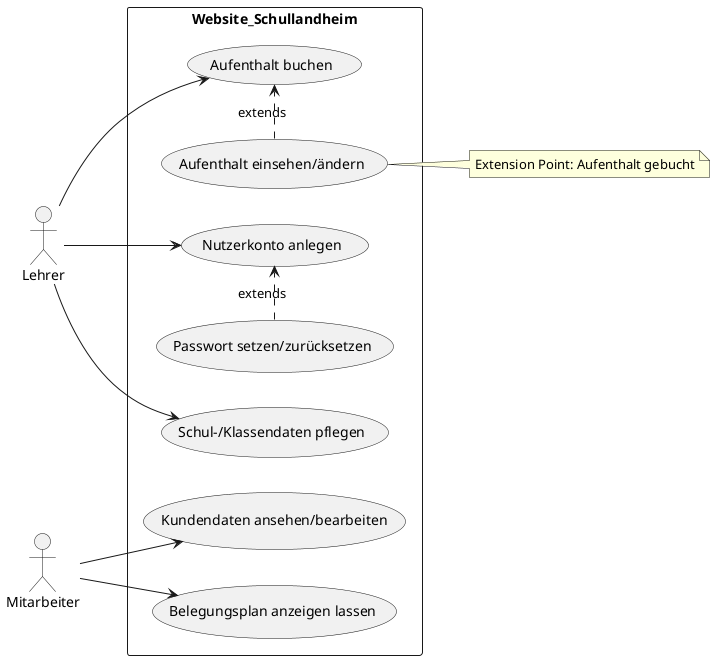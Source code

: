 @startuml Schullandheim
left to right direction
actor "Lehrer" as fc
actor "Mitarbeiter" as ma
rectangle Website_Schullandheim {
  usecase "Aufenthalt buchen" as UC1
  usecase "Aufenthalt einsehen/ändern" as UC_Auf_ans
  usecase "Nutzerkonto anlegen" as UC2
  usecase "Passwort setzen/zurücksetzen" as UC_PW
  usecase "Schul-/Klassendaten pflegen" as UC_Daten
  usecase "Kundendaten ansehen/bearbeiten" as UC_KUNDE
  usecase "Belegungsplan anzeigen lassen" as UC_BELEGPLAN

  (UC_Auf_ans) .> (UC1) : extends
  (UC_PW) .> (UC2) : extends
}
fc --> UC1
fc --> UC2
fc --> UC_Daten
'fc --> UC_PW
'fc --> UC_Auf_ans


note "Extension Point: Aufenthalt gebucht"  as N2 
(UC_Auf_ans) <<-- N2

ma --> UC_KUNDE
ma --> UC_BELEGPLAN
@enduml
